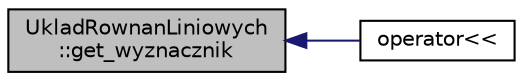 digraph "UkladRownanLiniowych::get_wyznacznik"
{
  edge [fontname="Helvetica",fontsize="10",labelfontname="Helvetica",labelfontsize="10"];
  node [fontname="Helvetica",fontsize="10",shape=record];
  rankdir="LR";
  Node1 [label="UkladRownanLiniowych\l::get_wyznacznik",height=0.2,width=0.4,color="black", fillcolor="grey75", style="filled" fontcolor="black"];
  Node1 -> Node2 [dir="back",color="midnightblue",fontsize="10",style="solid",fontname="Helvetica"];
  Node2 [label="operator\<\<",height=0.2,width=0.4,color="black", fillcolor="white", style="filled",URL="$_uklad_rownan_liniowych_8hh.html#a35639c1f0860ec4ffddb2e5b05a41433"];
}
